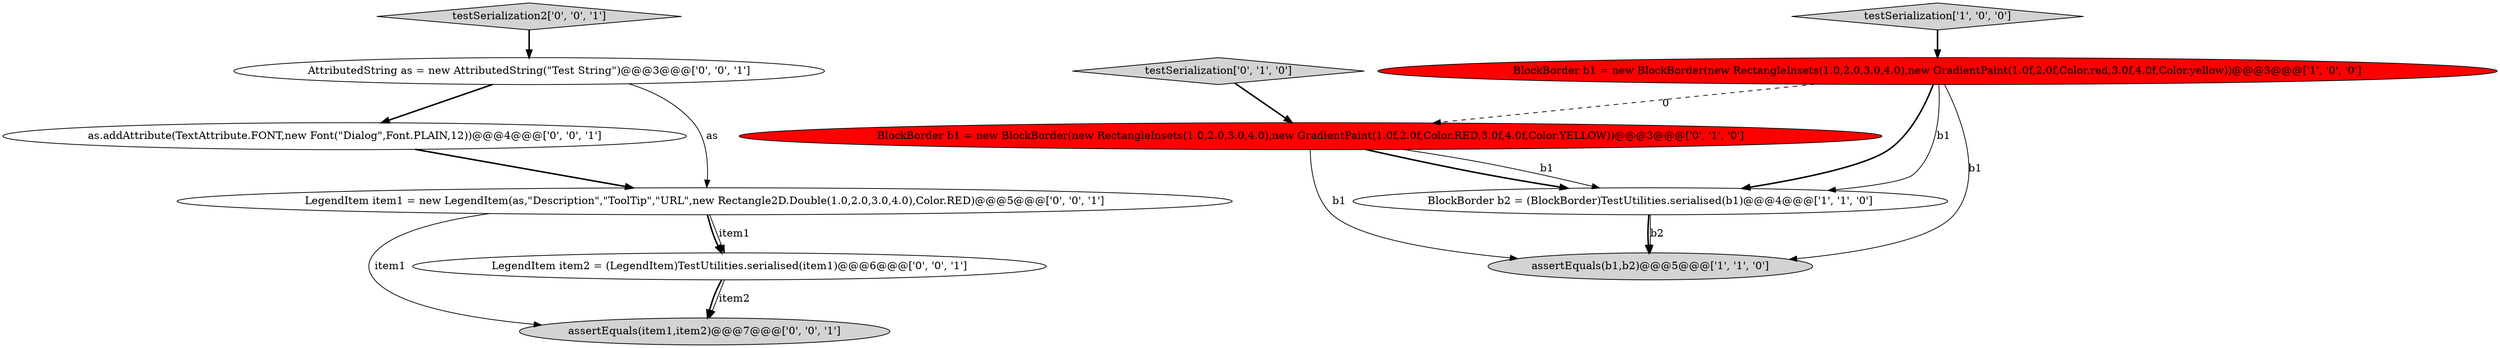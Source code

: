 digraph {
6 [style = filled, label = "as.addAttribute(TextAttribute.FONT,new Font(\"Dialog\",Font.PLAIN,12))@@@4@@@['0', '0', '1']", fillcolor = white, shape = ellipse image = "AAA0AAABBB3BBB"];
1 [style = filled, label = "testSerialization['1', '0', '0']", fillcolor = lightgray, shape = diamond image = "AAA0AAABBB1BBB"];
8 [style = filled, label = "AttributedString as = new AttributedString(\"Test String\")@@@3@@@['0', '0', '1']", fillcolor = white, shape = ellipse image = "AAA0AAABBB3BBB"];
4 [style = filled, label = "testSerialization['0', '1', '0']", fillcolor = lightgray, shape = diamond image = "AAA0AAABBB2BBB"];
10 [style = filled, label = "assertEquals(item1,item2)@@@7@@@['0', '0', '1']", fillcolor = lightgray, shape = ellipse image = "AAA0AAABBB3BBB"];
0 [style = filled, label = "BlockBorder b2 = (BlockBorder)TestUtilities.serialised(b1)@@@4@@@['1', '1', '0']", fillcolor = white, shape = ellipse image = "AAA0AAABBB1BBB"];
2 [style = filled, label = "assertEquals(b1,b2)@@@5@@@['1', '1', '0']", fillcolor = lightgray, shape = ellipse image = "AAA0AAABBB1BBB"];
3 [style = filled, label = "BlockBorder b1 = new BlockBorder(new RectangleInsets(1.0,2.0,3.0,4.0),new GradientPaint(1.0f,2.0f,Color.red,3.0f,4.0f,Color.yellow))@@@3@@@['1', '0', '0']", fillcolor = red, shape = ellipse image = "AAA1AAABBB1BBB"];
5 [style = filled, label = "BlockBorder b1 = new BlockBorder(new RectangleInsets(1.0,2.0,3.0,4.0),new GradientPaint(1.0f,2.0f,Color.RED,3.0f,4.0f,Color.YELLOW))@@@3@@@['0', '1', '0']", fillcolor = red, shape = ellipse image = "AAA1AAABBB2BBB"];
9 [style = filled, label = "LegendItem item2 = (LegendItem)TestUtilities.serialised(item1)@@@6@@@['0', '0', '1']", fillcolor = white, shape = ellipse image = "AAA0AAABBB3BBB"];
7 [style = filled, label = "LegendItem item1 = new LegendItem(as,\"Description\",\"ToolTip\",\"URL\",new Rectangle2D.Double(1.0,2.0,3.0,4.0),Color.RED)@@@5@@@['0', '0', '1']", fillcolor = white, shape = ellipse image = "AAA0AAABBB3BBB"];
11 [style = filled, label = "testSerialization2['0', '0', '1']", fillcolor = lightgray, shape = diamond image = "AAA0AAABBB3BBB"];
1->3 [style = bold, label=""];
7->9 [style = bold, label=""];
3->5 [style = dashed, label="0"];
11->8 [style = bold, label=""];
3->0 [style = solid, label="b1"];
5->0 [style = solid, label="b1"];
8->6 [style = bold, label=""];
8->7 [style = solid, label="as"];
9->10 [style = bold, label=""];
6->7 [style = bold, label=""];
5->0 [style = bold, label=""];
5->2 [style = solid, label="b1"];
0->2 [style = solid, label="b2"];
7->10 [style = solid, label="item1"];
9->10 [style = solid, label="item2"];
4->5 [style = bold, label=""];
7->9 [style = solid, label="item1"];
3->2 [style = solid, label="b1"];
3->0 [style = bold, label=""];
0->2 [style = bold, label=""];
}

